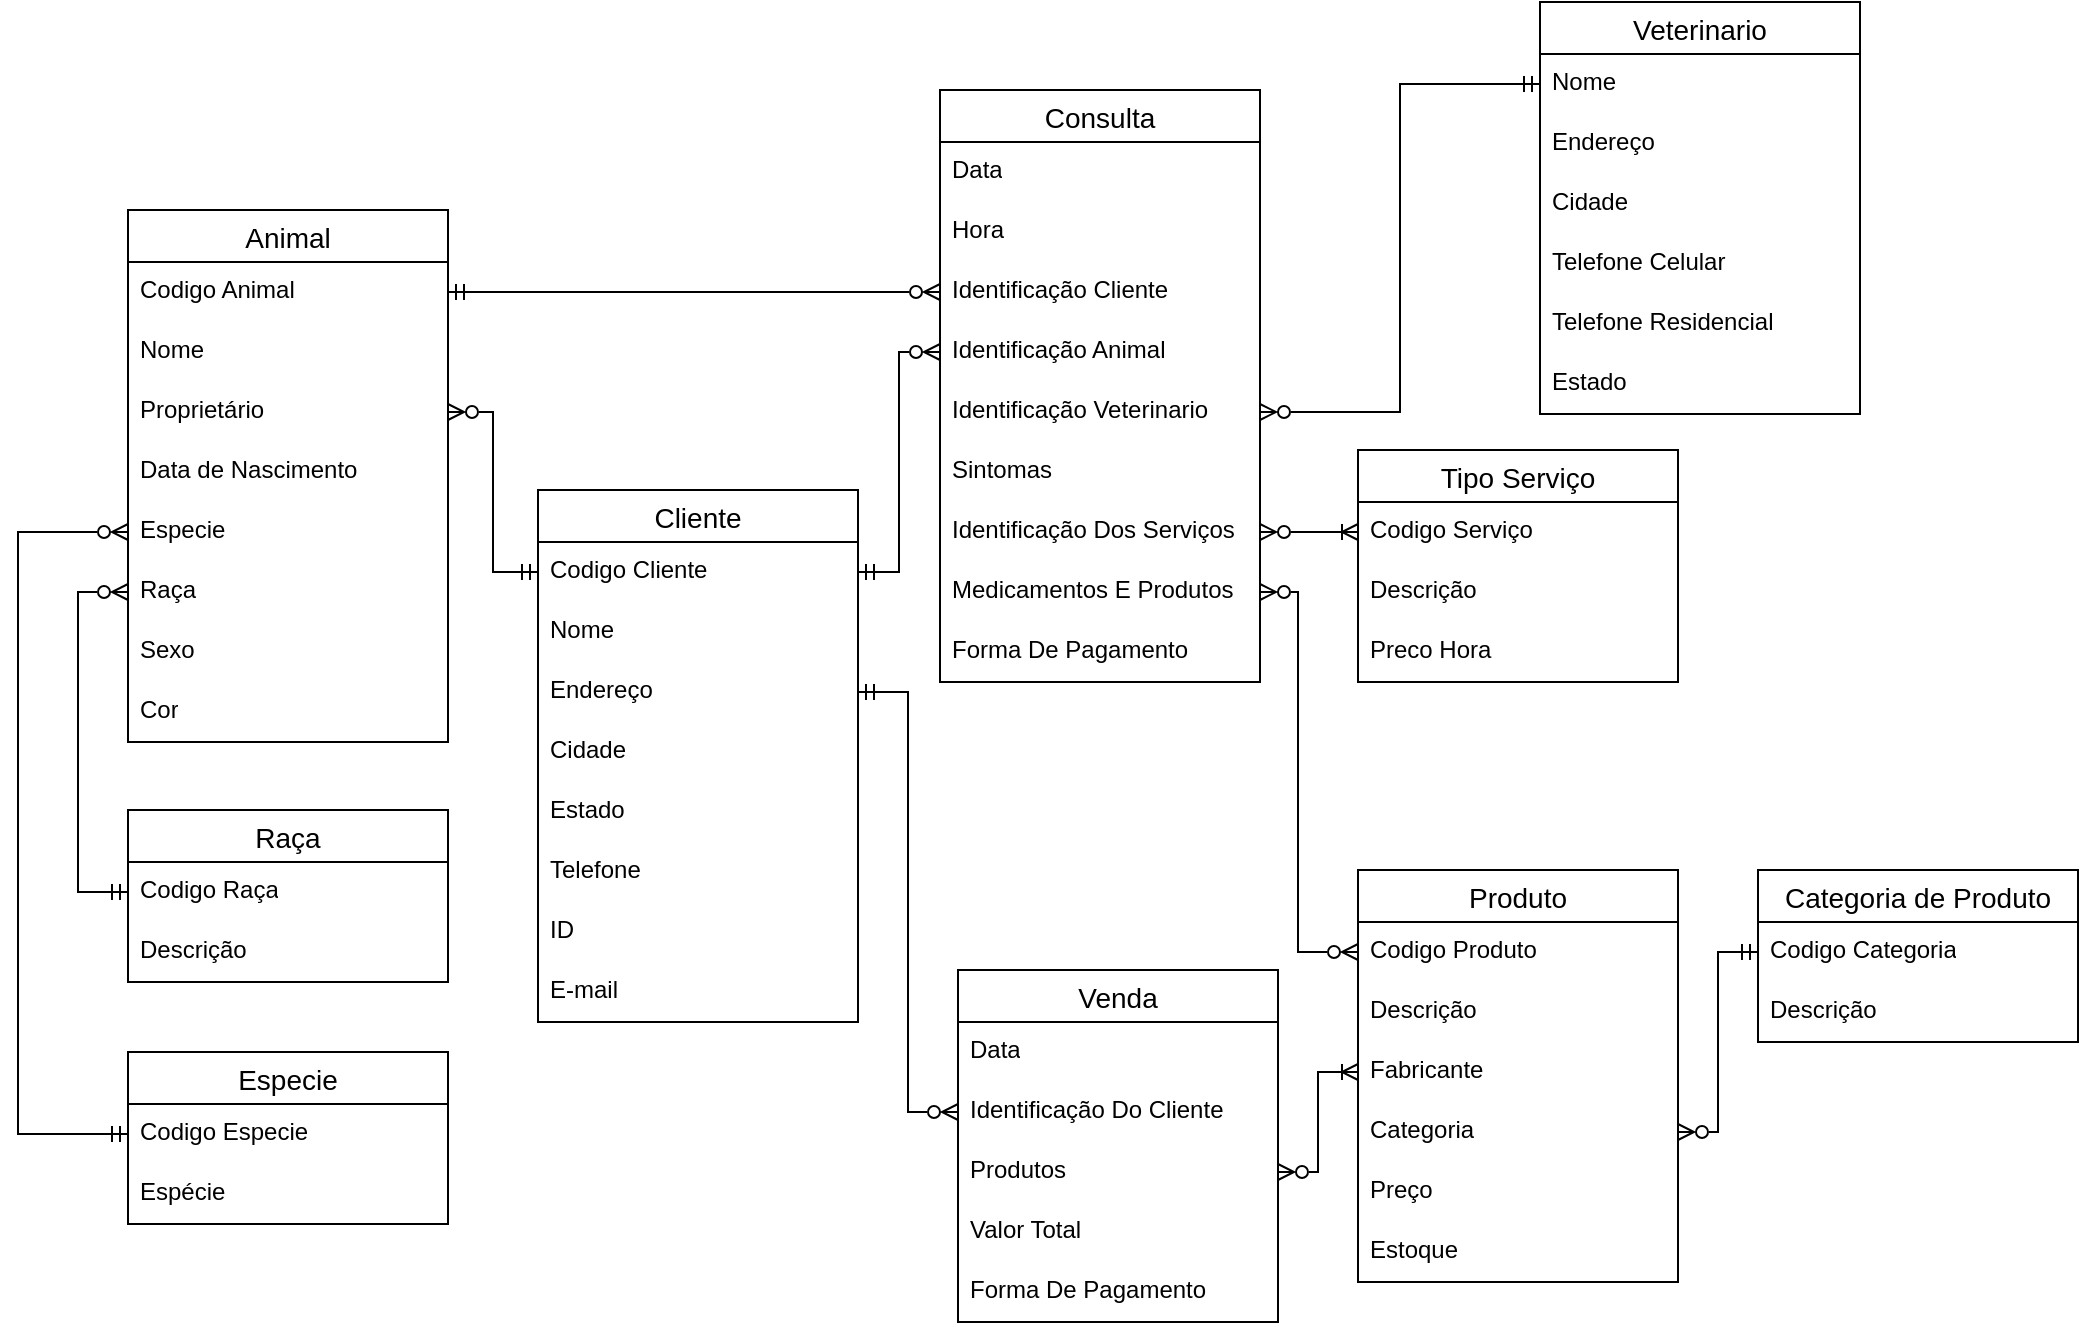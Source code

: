 <mxfile version="22.0.0" type="github">
  <diagram name="Página-1" id="ZrA-hHJ0svuS0dq6kswA">
    <mxGraphModel dx="2185" dy="1210" grid="1" gridSize="10" guides="1" tooltips="1" connect="1" arrows="1" fold="1" page="1" pageScale="1" pageWidth="1169" pageHeight="827" math="0" shadow="0">
      <root>
        <mxCell id="0" />
        <mxCell id="1" parent="0" />
        <mxCell id="JYmGr7B9ojMFk2uYtKPB-12" value="Animal" style="swimlane;fontStyle=0;childLayout=stackLayout;horizontal=1;startSize=26;horizontalStack=0;resizeParent=1;resizeParentMax=0;resizeLast=0;collapsible=1;marginBottom=0;align=center;fontSize=14;" vertex="1" parent="1">
          <mxGeometry x="124" y="164" width="160" height="266" as="geometry" />
        </mxCell>
        <mxCell id="JYmGr7B9ojMFk2uYtKPB-13" value="Codigo Animal" style="text;strokeColor=none;fillColor=none;spacingLeft=4;spacingRight=4;overflow=hidden;rotatable=0;points=[[0,0.5],[1,0.5]];portConstraint=eastwest;fontSize=12;whiteSpace=wrap;html=1;" vertex="1" parent="JYmGr7B9ojMFk2uYtKPB-12">
          <mxGeometry y="26" width="160" height="30" as="geometry" />
        </mxCell>
        <mxCell id="JYmGr7B9ojMFk2uYtKPB-14" value="Nome" style="text;strokeColor=none;fillColor=none;spacingLeft=4;spacingRight=4;overflow=hidden;rotatable=0;points=[[0,0.5],[1,0.5]];portConstraint=eastwest;fontSize=12;whiteSpace=wrap;html=1;" vertex="1" parent="JYmGr7B9ojMFk2uYtKPB-12">
          <mxGeometry y="56" width="160" height="30" as="geometry" />
        </mxCell>
        <mxCell id="JYmGr7B9ojMFk2uYtKPB-15" value="Proprietário" style="text;strokeColor=none;fillColor=none;spacingLeft=4;spacingRight=4;overflow=hidden;rotatable=0;points=[[0,0.5],[1,0.5]];portConstraint=eastwest;fontSize=12;whiteSpace=wrap;html=1;" vertex="1" parent="JYmGr7B9ojMFk2uYtKPB-12">
          <mxGeometry y="86" width="160" height="30" as="geometry" />
        </mxCell>
        <mxCell id="JYmGr7B9ojMFk2uYtKPB-16" value="Data de Nascimento" style="text;strokeColor=none;fillColor=none;spacingLeft=4;spacingRight=4;overflow=hidden;rotatable=0;points=[[0,0.5],[1,0.5]];portConstraint=eastwest;fontSize=12;whiteSpace=wrap;html=1;" vertex="1" parent="JYmGr7B9ojMFk2uYtKPB-12">
          <mxGeometry y="116" width="160" height="30" as="geometry" />
        </mxCell>
        <mxCell id="JYmGr7B9ojMFk2uYtKPB-17" value="Especie" style="text;strokeColor=none;fillColor=none;spacingLeft=4;spacingRight=4;overflow=hidden;rotatable=0;points=[[0,0.5],[1,0.5]];portConstraint=eastwest;fontSize=12;whiteSpace=wrap;html=1;" vertex="1" parent="JYmGr7B9ojMFk2uYtKPB-12">
          <mxGeometry y="146" width="160" height="30" as="geometry" />
        </mxCell>
        <mxCell id="JYmGr7B9ojMFk2uYtKPB-18" value="Raça" style="text;strokeColor=none;fillColor=none;spacingLeft=4;spacingRight=4;overflow=hidden;rotatable=0;points=[[0,0.5],[1,0.5]];portConstraint=eastwest;fontSize=12;whiteSpace=wrap;html=1;" vertex="1" parent="JYmGr7B9ojMFk2uYtKPB-12">
          <mxGeometry y="176" width="160" height="30" as="geometry" />
        </mxCell>
        <mxCell id="JYmGr7B9ojMFk2uYtKPB-19" value="Sexo" style="text;strokeColor=none;fillColor=none;spacingLeft=4;spacingRight=4;overflow=hidden;rotatable=0;points=[[0,0.5],[1,0.5]];portConstraint=eastwest;fontSize=12;whiteSpace=wrap;html=1;" vertex="1" parent="JYmGr7B9ojMFk2uYtKPB-12">
          <mxGeometry y="206" width="160" height="30" as="geometry" />
        </mxCell>
        <mxCell id="JYmGr7B9ojMFk2uYtKPB-20" value="Cor" style="text;strokeColor=none;fillColor=none;spacingLeft=4;spacingRight=4;overflow=hidden;rotatable=0;points=[[0,0.5],[1,0.5]];portConstraint=eastwest;fontSize=12;whiteSpace=wrap;html=1;" vertex="1" parent="JYmGr7B9ojMFk2uYtKPB-12">
          <mxGeometry y="236" width="160" height="30" as="geometry" />
        </mxCell>
        <mxCell id="JYmGr7B9ojMFk2uYtKPB-21" value="Cliente" style="swimlane;fontStyle=0;childLayout=stackLayout;horizontal=1;startSize=26;horizontalStack=0;resizeParent=1;resizeParentMax=0;resizeLast=0;collapsible=1;marginBottom=0;align=center;fontSize=14;" vertex="1" parent="1">
          <mxGeometry x="329" y="304" width="160" height="266" as="geometry" />
        </mxCell>
        <mxCell id="JYmGr7B9ojMFk2uYtKPB-22" value="Codigo Cliente" style="text;strokeColor=none;fillColor=none;spacingLeft=4;spacingRight=4;overflow=hidden;rotatable=0;points=[[0,0.5],[1,0.5]];portConstraint=eastwest;fontSize=12;whiteSpace=wrap;html=1;" vertex="1" parent="JYmGr7B9ojMFk2uYtKPB-21">
          <mxGeometry y="26" width="160" height="30" as="geometry" />
        </mxCell>
        <mxCell id="JYmGr7B9ojMFk2uYtKPB-23" value="Nome" style="text;strokeColor=none;fillColor=none;spacingLeft=4;spacingRight=4;overflow=hidden;rotatable=0;points=[[0,0.5],[1,0.5]];portConstraint=eastwest;fontSize=12;whiteSpace=wrap;html=1;" vertex="1" parent="JYmGr7B9ojMFk2uYtKPB-21">
          <mxGeometry y="56" width="160" height="30" as="geometry" />
        </mxCell>
        <mxCell id="JYmGr7B9ojMFk2uYtKPB-24" value="Endereço" style="text;strokeColor=none;fillColor=none;spacingLeft=4;spacingRight=4;overflow=hidden;rotatable=0;points=[[0,0.5],[1,0.5]];portConstraint=eastwest;fontSize=12;whiteSpace=wrap;html=1;" vertex="1" parent="JYmGr7B9ojMFk2uYtKPB-21">
          <mxGeometry y="86" width="160" height="30" as="geometry" />
        </mxCell>
        <mxCell id="JYmGr7B9ojMFk2uYtKPB-25" value="Cidade" style="text;strokeColor=none;fillColor=none;spacingLeft=4;spacingRight=4;overflow=hidden;rotatable=0;points=[[0,0.5],[1,0.5]];portConstraint=eastwest;fontSize=12;whiteSpace=wrap;html=1;" vertex="1" parent="JYmGr7B9ojMFk2uYtKPB-21">
          <mxGeometry y="116" width="160" height="30" as="geometry" />
        </mxCell>
        <mxCell id="JYmGr7B9ojMFk2uYtKPB-26" value="Estado" style="text;strokeColor=none;fillColor=none;spacingLeft=4;spacingRight=4;overflow=hidden;rotatable=0;points=[[0,0.5],[1,0.5]];portConstraint=eastwest;fontSize=12;whiteSpace=wrap;html=1;" vertex="1" parent="JYmGr7B9ojMFk2uYtKPB-21">
          <mxGeometry y="146" width="160" height="30" as="geometry" />
        </mxCell>
        <mxCell id="JYmGr7B9ojMFk2uYtKPB-27" value="Telefone" style="text;strokeColor=none;fillColor=none;spacingLeft=4;spacingRight=4;overflow=hidden;rotatable=0;points=[[0,0.5],[1,0.5]];portConstraint=eastwest;fontSize=12;whiteSpace=wrap;html=1;" vertex="1" parent="JYmGr7B9ojMFk2uYtKPB-21">
          <mxGeometry y="176" width="160" height="30" as="geometry" />
        </mxCell>
        <mxCell id="JYmGr7B9ojMFk2uYtKPB-28" value="ID" style="text;strokeColor=none;fillColor=none;spacingLeft=4;spacingRight=4;overflow=hidden;rotatable=0;points=[[0,0.5],[1,0.5]];portConstraint=eastwest;fontSize=12;whiteSpace=wrap;html=1;" vertex="1" parent="JYmGr7B9ojMFk2uYtKPB-21">
          <mxGeometry y="206" width="160" height="30" as="geometry" />
        </mxCell>
        <mxCell id="JYmGr7B9ojMFk2uYtKPB-29" value="E-mail" style="text;strokeColor=none;fillColor=none;spacingLeft=4;spacingRight=4;overflow=hidden;rotatable=0;points=[[0,0.5],[1,0.5]];portConstraint=eastwest;fontSize=12;whiteSpace=wrap;html=1;" vertex="1" parent="JYmGr7B9ojMFk2uYtKPB-21">
          <mxGeometry y="236" width="160" height="30" as="geometry" />
        </mxCell>
        <mxCell id="JYmGr7B9ojMFk2uYtKPB-30" style="edgeStyle=orthogonalEdgeStyle;rounded=0;orthogonalLoop=1;jettySize=auto;html=1;exitX=1;exitY=0.5;exitDx=0;exitDy=0;entryX=0;entryY=0.5;entryDx=0;entryDy=0;endArrow=ERmandOne;endFill=0;startArrow=ERzeroToMany;startFill=0;" edge="1" parent="1" source="JYmGr7B9ojMFk2uYtKPB-15" target="JYmGr7B9ojMFk2uYtKPB-22">
          <mxGeometry relative="1" as="geometry" />
        </mxCell>
        <mxCell id="JYmGr7B9ojMFk2uYtKPB-31" value="Especie" style="swimlane;fontStyle=0;childLayout=stackLayout;horizontal=1;startSize=26;horizontalStack=0;resizeParent=1;resizeParentMax=0;resizeLast=0;collapsible=1;marginBottom=0;align=center;fontSize=14;" vertex="1" parent="1">
          <mxGeometry x="124" y="585" width="160" height="86" as="geometry" />
        </mxCell>
        <mxCell id="JYmGr7B9ojMFk2uYtKPB-32" value="Codigo Especie" style="text;strokeColor=none;fillColor=none;spacingLeft=4;spacingRight=4;overflow=hidden;rotatable=0;points=[[0,0.5],[1,0.5]];portConstraint=eastwest;fontSize=12;whiteSpace=wrap;html=1;" vertex="1" parent="JYmGr7B9ojMFk2uYtKPB-31">
          <mxGeometry y="26" width="160" height="30" as="geometry" />
        </mxCell>
        <mxCell id="JYmGr7B9ojMFk2uYtKPB-33" value="Espécie" style="text;strokeColor=none;fillColor=none;spacingLeft=4;spacingRight=4;overflow=hidden;rotatable=0;points=[[0,0.5],[1,0.5]];portConstraint=eastwest;fontSize=12;whiteSpace=wrap;html=1;" vertex="1" parent="JYmGr7B9ojMFk2uYtKPB-31">
          <mxGeometry y="56" width="160" height="30" as="geometry" />
        </mxCell>
        <mxCell id="JYmGr7B9ojMFk2uYtKPB-34" value="Raça" style="swimlane;fontStyle=0;childLayout=stackLayout;horizontal=1;startSize=26;horizontalStack=0;resizeParent=1;resizeParentMax=0;resizeLast=0;collapsible=1;marginBottom=0;align=center;fontSize=14;" vertex="1" parent="1">
          <mxGeometry x="124" y="464" width="160" height="86" as="geometry" />
        </mxCell>
        <mxCell id="JYmGr7B9ojMFk2uYtKPB-35" value="Codigo Raça" style="text;strokeColor=none;fillColor=none;spacingLeft=4;spacingRight=4;overflow=hidden;rotatable=0;points=[[0,0.5],[1,0.5]];portConstraint=eastwest;fontSize=12;whiteSpace=wrap;html=1;" vertex="1" parent="JYmGr7B9ojMFk2uYtKPB-34">
          <mxGeometry y="26" width="160" height="30" as="geometry" />
        </mxCell>
        <mxCell id="JYmGr7B9ojMFk2uYtKPB-36" value="Descrição" style="text;strokeColor=none;fillColor=none;spacingLeft=4;spacingRight=4;overflow=hidden;rotatable=0;points=[[0,0.5],[1,0.5]];portConstraint=eastwest;fontSize=12;whiteSpace=wrap;html=1;" vertex="1" parent="JYmGr7B9ojMFk2uYtKPB-34">
          <mxGeometry y="56" width="160" height="30" as="geometry" />
        </mxCell>
        <mxCell id="JYmGr7B9ojMFk2uYtKPB-37" style="edgeStyle=orthogonalEdgeStyle;rounded=0;orthogonalLoop=1;jettySize=auto;html=1;exitX=0;exitY=0.5;exitDx=0;exitDy=0;entryX=0;entryY=0.5;entryDx=0;entryDy=0;endArrow=ERmandOne;endFill=0;startArrow=ERzeroToMany;startFill=0;" edge="1" parent="1" source="JYmGr7B9ojMFk2uYtKPB-17" target="JYmGr7B9ojMFk2uYtKPB-32">
          <mxGeometry relative="1" as="geometry">
            <Array as="points">
              <mxPoint x="69" y="325" />
              <mxPoint x="69" y="626" />
            </Array>
          </mxGeometry>
        </mxCell>
        <mxCell id="JYmGr7B9ojMFk2uYtKPB-38" style="edgeStyle=orthogonalEdgeStyle;rounded=0;orthogonalLoop=1;jettySize=auto;html=1;exitX=0;exitY=0.5;exitDx=0;exitDy=0;entryX=0;entryY=0.5;entryDx=0;entryDy=0;endArrow=ERmandOne;endFill=0;startArrow=ERzeroToMany;startFill=0;" edge="1" parent="1" source="JYmGr7B9ojMFk2uYtKPB-18" target="JYmGr7B9ojMFk2uYtKPB-35">
          <mxGeometry relative="1" as="geometry">
            <Array as="points">
              <mxPoint x="99" y="355" />
              <mxPoint x="99" y="505" />
            </Array>
          </mxGeometry>
        </mxCell>
        <mxCell id="JYmGr7B9ojMFk2uYtKPB-52" value="Venda" style="swimlane;fontStyle=0;childLayout=stackLayout;horizontal=1;startSize=26;horizontalStack=0;resizeParent=1;resizeParentMax=0;resizeLast=0;collapsible=1;marginBottom=0;align=center;fontSize=14;" vertex="1" parent="1">
          <mxGeometry x="539" y="544" width="160" height="176" as="geometry" />
        </mxCell>
        <mxCell id="JYmGr7B9ojMFk2uYtKPB-53" value="Data" style="text;strokeColor=none;fillColor=none;spacingLeft=4;spacingRight=4;overflow=hidden;rotatable=0;points=[[0,0.5],[1,0.5]];portConstraint=eastwest;fontSize=12;whiteSpace=wrap;html=1;" vertex="1" parent="JYmGr7B9ojMFk2uYtKPB-52">
          <mxGeometry y="26" width="160" height="30" as="geometry" />
        </mxCell>
        <mxCell id="JYmGr7B9ojMFk2uYtKPB-54" value="&lt;div&gt;Identificação Do Cliente&lt;/div&gt;&lt;div&gt;&lt;br&gt;&lt;/div&gt;" style="text;strokeColor=none;fillColor=none;spacingLeft=4;spacingRight=4;overflow=hidden;rotatable=0;points=[[0,0.5],[1,0.5]];portConstraint=eastwest;fontSize=12;whiteSpace=wrap;html=1;" vertex="1" parent="JYmGr7B9ojMFk2uYtKPB-52">
          <mxGeometry y="56" width="160" height="30" as="geometry" />
        </mxCell>
        <mxCell id="JYmGr7B9ojMFk2uYtKPB-55" value="&lt;div&gt;&lt;div&gt;Produtos&lt;/div&gt;&lt;/div&gt;&lt;div&gt;&lt;br&gt;&lt;/div&gt;" style="text;strokeColor=none;fillColor=none;spacingLeft=4;spacingRight=4;overflow=hidden;rotatable=0;points=[[0,0.5],[1,0.5]];portConstraint=eastwest;fontSize=12;whiteSpace=wrap;html=1;" vertex="1" parent="JYmGr7B9ojMFk2uYtKPB-52">
          <mxGeometry y="86" width="160" height="30" as="geometry" />
        </mxCell>
        <mxCell id="JYmGr7B9ojMFk2uYtKPB-56" value="&lt;div&gt;&lt;div&gt;Valor Total&lt;/div&gt;&lt;/div&gt;&lt;div&gt;&lt;br&gt;&lt;/div&gt;" style="text;strokeColor=none;fillColor=none;spacingLeft=4;spacingRight=4;overflow=hidden;rotatable=0;points=[[0,0.5],[1,0.5]];portConstraint=eastwest;fontSize=12;whiteSpace=wrap;html=1;" vertex="1" parent="JYmGr7B9ojMFk2uYtKPB-52">
          <mxGeometry y="116" width="160" height="30" as="geometry" />
        </mxCell>
        <mxCell id="JYmGr7B9ojMFk2uYtKPB-57" value="&lt;div&gt;&lt;div&gt;Forma De Pagamento&lt;/div&gt;&lt;/div&gt;&lt;div&gt;&lt;br&gt;&lt;/div&gt;" style="text;strokeColor=none;fillColor=none;spacingLeft=4;spacingRight=4;overflow=hidden;rotatable=0;points=[[0,0.5],[1,0.5]];portConstraint=eastwest;fontSize=12;whiteSpace=wrap;html=1;" vertex="1" parent="JYmGr7B9ojMFk2uYtKPB-52">
          <mxGeometry y="146" width="160" height="30" as="geometry" />
        </mxCell>
        <mxCell id="JYmGr7B9ojMFk2uYtKPB-58" style="edgeStyle=orthogonalEdgeStyle;rounded=0;orthogonalLoop=1;jettySize=auto;html=1;exitX=0;exitY=0.5;exitDx=0;exitDy=0;entryX=1;entryY=0.5;entryDx=0;entryDy=0;endArrow=ERmandOne;endFill=0;startArrow=ERzeroToMany;startFill=0;" edge="1" parent="1" source="JYmGr7B9ojMFk2uYtKPB-54" target="JYmGr7B9ojMFk2uYtKPB-24">
          <mxGeometry relative="1" as="geometry" />
        </mxCell>
        <mxCell id="JYmGr7B9ojMFk2uYtKPB-59" value="Consulta" style="swimlane;fontStyle=0;childLayout=stackLayout;horizontal=1;startSize=26;horizontalStack=0;resizeParent=1;resizeParentMax=0;resizeLast=0;collapsible=1;marginBottom=0;align=center;fontSize=14;" vertex="1" parent="1">
          <mxGeometry x="530" y="104" width="160" height="296" as="geometry" />
        </mxCell>
        <mxCell id="JYmGr7B9ojMFk2uYtKPB-60" value="Data" style="text;strokeColor=none;fillColor=none;spacingLeft=4;spacingRight=4;overflow=hidden;rotatable=0;points=[[0,0.5],[1,0.5]];portConstraint=eastwest;fontSize=12;whiteSpace=wrap;html=1;" vertex="1" parent="JYmGr7B9ojMFk2uYtKPB-59">
          <mxGeometry y="26" width="160" height="30" as="geometry" />
        </mxCell>
        <mxCell id="JYmGr7B9ojMFk2uYtKPB-61" value="Hora" style="text;strokeColor=none;fillColor=none;spacingLeft=4;spacingRight=4;overflow=hidden;rotatable=0;points=[[0,0.5],[1,0.5]];portConstraint=eastwest;fontSize=12;whiteSpace=wrap;html=1;" vertex="1" parent="JYmGr7B9ojMFk2uYtKPB-59">
          <mxGeometry y="56" width="160" height="30" as="geometry" />
        </mxCell>
        <mxCell id="JYmGr7B9ojMFk2uYtKPB-62" value="&lt;div&gt;Identificação Cliente&lt;/div&gt;&lt;div&gt;&lt;br&gt;&lt;/div&gt;" style="text;strokeColor=none;fillColor=none;spacingLeft=4;spacingRight=4;overflow=hidden;rotatable=0;points=[[0,0.5],[1,0.5]];portConstraint=eastwest;fontSize=12;whiteSpace=wrap;html=1;" vertex="1" parent="JYmGr7B9ojMFk2uYtKPB-59">
          <mxGeometry y="86" width="160" height="30" as="geometry" />
        </mxCell>
        <mxCell id="JYmGr7B9ojMFk2uYtKPB-63" value="&lt;div&gt;Identificação Animal&lt;/div&gt;&lt;div&gt;&lt;br&gt;&lt;/div&gt;" style="text;strokeColor=none;fillColor=none;spacingLeft=4;spacingRight=4;overflow=hidden;rotatable=0;points=[[0,0.5],[1,0.5]];portConstraint=eastwest;fontSize=12;whiteSpace=wrap;html=1;" vertex="1" parent="JYmGr7B9ojMFk2uYtKPB-59">
          <mxGeometry y="116" width="160" height="30" as="geometry" />
        </mxCell>
        <mxCell id="JYmGr7B9ojMFk2uYtKPB-64" value="&lt;div&gt;Identificação Veterinario&lt;/div&gt;&lt;div&gt;&lt;br&gt;&lt;/div&gt;" style="text;strokeColor=none;fillColor=none;spacingLeft=4;spacingRight=4;overflow=hidden;rotatable=0;points=[[0,0.5],[1,0.5]];portConstraint=eastwest;fontSize=12;whiteSpace=wrap;html=1;" vertex="1" parent="JYmGr7B9ojMFk2uYtKPB-59">
          <mxGeometry y="146" width="160" height="30" as="geometry" />
        </mxCell>
        <mxCell id="JYmGr7B9ojMFk2uYtKPB-65" value="&lt;div&gt;Sintomas&lt;/div&gt;&lt;div&gt;&lt;br&gt;&lt;/div&gt;" style="text;strokeColor=none;fillColor=none;spacingLeft=4;spacingRight=4;overflow=hidden;rotatable=0;points=[[0,0.5],[1,0.5]];portConstraint=eastwest;fontSize=12;whiteSpace=wrap;html=1;" vertex="1" parent="JYmGr7B9ojMFk2uYtKPB-59">
          <mxGeometry y="176" width="160" height="30" as="geometry" />
        </mxCell>
        <mxCell id="JYmGr7B9ojMFk2uYtKPB-66" value="&lt;div&gt;&lt;div&gt;Identificação Dos Serviços&lt;/div&gt;&lt;/div&gt;&lt;div&gt;&lt;br&gt;&lt;/div&gt;" style="text;strokeColor=none;fillColor=none;spacingLeft=4;spacingRight=4;overflow=hidden;rotatable=0;points=[[0,0.5],[1,0.5]];portConstraint=eastwest;fontSize=12;whiteSpace=wrap;html=1;" vertex="1" parent="JYmGr7B9ojMFk2uYtKPB-59">
          <mxGeometry y="206" width="160" height="30" as="geometry" />
        </mxCell>
        <mxCell id="JYmGr7B9ojMFk2uYtKPB-104" value="&lt;div&gt;&lt;div&gt;&lt;div&gt;Medicamentos E Produtos&lt;/div&gt;&lt;/div&gt;&lt;/div&gt;&lt;div&gt;&lt;br&gt;&lt;/div&gt;" style="text;strokeColor=none;fillColor=none;spacingLeft=4;spacingRight=4;overflow=hidden;rotatable=0;points=[[0,0.5],[1,0.5]];portConstraint=eastwest;fontSize=12;whiteSpace=wrap;html=1;" vertex="1" parent="JYmGr7B9ojMFk2uYtKPB-59">
          <mxGeometry y="236" width="160" height="30" as="geometry" />
        </mxCell>
        <mxCell id="JYmGr7B9ojMFk2uYtKPB-67" value="&lt;div&gt;&lt;div&gt;&lt;div&gt;Forma De Pagamento&lt;/div&gt;&lt;/div&gt;&lt;/div&gt;&lt;div&gt;&lt;br&gt;&lt;/div&gt;" style="text;strokeColor=none;fillColor=none;spacingLeft=4;spacingRight=4;overflow=hidden;rotatable=0;points=[[0,0.5],[1,0.5]];portConstraint=eastwest;fontSize=12;whiteSpace=wrap;html=1;" vertex="1" parent="JYmGr7B9ojMFk2uYtKPB-59">
          <mxGeometry y="266" width="160" height="30" as="geometry" />
        </mxCell>
        <mxCell id="JYmGr7B9ojMFk2uYtKPB-68" style="edgeStyle=orthogonalEdgeStyle;rounded=0;orthogonalLoop=1;jettySize=auto;html=1;exitX=0;exitY=0.5;exitDx=0;exitDy=0;entryX=1;entryY=0.5;entryDx=0;entryDy=0;endArrow=ERmandOne;endFill=0;startArrow=ERzeroToMany;startFill=0;" edge="1" parent="1" source="JYmGr7B9ojMFk2uYtKPB-63" target="JYmGr7B9ojMFk2uYtKPB-22">
          <mxGeometry relative="1" as="geometry" />
        </mxCell>
        <mxCell id="JYmGr7B9ojMFk2uYtKPB-106" value="Produto" style="swimlane;fontStyle=0;childLayout=stackLayout;horizontal=1;startSize=26;horizontalStack=0;resizeParent=1;resizeParentMax=0;resizeLast=0;collapsible=1;marginBottom=0;align=center;fontSize=14;" vertex="1" parent="1">
          <mxGeometry x="739" y="494" width="160" height="206" as="geometry" />
        </mxCell>
        <mxCell id="JYmGr7B9ojMFk2uYtKPB-107" value="Codigo Produto" style="text;strokeColor=none;fillColor=none;spacingLeft=4;spacingRight=4;overflow=hidden;rotatable=0;points=[[0,0.5],[1,0.5]];portConstraint=eastwest;fontSize=12;whiteSpace=wrap;html=1;" vertex="1" parent="JYmGr7B9ojMFk2uYtKPB-106">
          <mxGeometry y="26" width="160" height="30" as="geometry" />
        </mxCell>
        <mxCell id="JYmGr7B9ojMFk2uYtKPB-108" value="Descrição" style="text;strokeColor=none;fillColor=none;spacingLeft=4;spacingRight=4;overflow=hidden;rotatable=0;points=[[0,0.5],[1,0.5]];portConstraint=eastwest;fontSize=12;whiteSpace=wrap;html=1;" vertex="1" parent="JYmGr7B9ojMFk2uYtKPB-106">
          <mxGeometry y="56" width="160" height="30" as="geometry" />
        </mxCell>
        <mxCell id="JYmGr7B9ojMFk2uYtKPB-109" value="Fabricante" style="text;strokeColor=none;fillColor=none;spacingLeft=4;spacingRight=4;overflow=hidden;rotatable=0;points=[[0,0.5],[1,0.5]];portConstraint=eastwest;fontSize=12;whiteSpace=wrap;html=1;" vertex="1" parent="JYmGr7B9ojMFk2uYtKPB-106">
          <mxGeometry y="86" width="160" height="30" as="geometry" />
        </mxCell>
        <mxCell id="JYmGr7B9ojMFk2uYtKPB-110" value="Categoria" style="text;strokeColor=none;fillColor=none;spacingLeft=4;spacingRight=4;overflow=hidden;rotatable=0;points=[[0,0.5],[1,0.5]];portConstraint=eastwest;fontSize=12;whiteSpace=wrap;html=1;" vertex="1" parent="JYmGr7B9ojMFk2uYtKPB-106">
          <mxGeometry y="116" width="160" height="30" as="geometry" />
        </mxCell>
        <mxCell id="JYmGr7B9ojMFk2uYtKPB-111" value="Preço" style="text;strokeColor=none;fillColor=none;spacingLeft=4;spacingRight=4;overflow=hidden;rotatable=0;points=[[0,0.5],[1,0.5]];portConstraint=eastwest;fontSize=12;whiteSpace=wrap;html=1;" vertex="1" parent="JYmGr7B9ojMFk2uYtKPB-106">
          <mxGeometry y="146" width="160" height="30" as="geometry" />
        </mxCell>
        <mxCell id="JYmGr7B9ojMFk2uYtKPB-112" value="Estoque" style="text;strokeColor=none;fillColor=none;spacingLeft=4;spacingRight=4;overflow=hidden;rotatable=0;points=[[0,0.5],[1,0.5]];portConstraint=eastwest;fontSize=12;whiteSpace=wrap;html=1;" vertex="1" parent="JYmGr7B9ojMFk2uYtKPB-106">
          <mxGeometry y="176" width="160" height="30" as="geometry" />
        </mxCell>
        <mxCell id="JYmGr7B9ojMFk2uYtKPB-113" value="Categoria de Produto" style="swimlane;fontStyle=0;childLayout=stackLayout;horizontal=1;startSize=26;horizontalStack=0;resizeParent=1;resizeParentMax=0;resizeLast=0;collapsible=1;marginBottom=0;align=center;fontSize=14;" vertex="1" parent="1">
          <mxGeometry x="939" y="494" width="160" height="86" as="geometry" />
        </mxCell>
        <mxCell id="JYmGr7B9ojMFk2uYtKPB-114" value="Codigo Categoria" style="text;strokeColor=none;fillColor=none;spacingLeft=4;spacingRight=4;overflow=hidden;rotatable=0;points=[[0,0.5],[1,0.5]];portConstraint=eastwest;fontSize=12;whiteSpace=wrap;html=1;" vertex="1" parent="JYmGr7B9ojMFk2uYtKPB-113">
          <mxGeometry y="26" width="160" height="30" as="geometry" />
        </mxCell>
        <mxCell id="JYmGr7B9ojMFk2uYtKPB-115" value="Descrição" style="text;strokeColor=none;fillColor=none;spacingLeft=4;spacingRight=4;overflow=hidden;rotatable=0;points=[[0,0.5],[1,0.5]];portConstraint=eastwest;fontSize=12;whiteSpace=wrap;html=1;" vertex="1" parent="JYmGr7B9ojMFk2uYtKPB-113">
          <mxGeometry y="56" width="160" height="30" as="geometry" />
        </mxCell>
        <mxCell id="JYmGr7B9ojMFk2uYtKPB-116" style="edgeStyle=orthogonalEdgeStyle;rounded=0;orthogonalLoop=1;jettySize=auto;html=1;exitX=1;exitY=0.5;exitDx=0;exitDy=0;entryX=0;entryY=0.5;entryDx=0;entryDy=0;endArrow=ERmandOne;endFill=0;startArrow=ERzeroToMany;startFill=0;" edge="1" parent="1" source="JYmGr7B9ojMFk2uYtKPB-110" target="JYmGr7B9ojMFk2uYtKPB-114">
          <mxGeometry relative="1" as="geometry" />
        </mxCell>
        <mxCell id="JYmGr7B9ojMFk2uYtKPB-117" style="edgeStyle=orthogonalEdgeStyle;rounded=0;orthogonalLoop=1;jettySize=auto;html=1;exitX=1;exitY=0.5;exitDx=0;exitDy=0;entryX=0;entryY=0.5;entryDx=0;entryDy=0;endArrow=ERzeroToMany;endFill=0;startArrow=ERzeroToMany;startFill=0;" edge="1" parent="1" source="JYmGr7B9ojMFk2uYtKPB-104" target="JYmGr7B9ojMFk2uYtKPB-107">
          <mxGeometry relative="1" as="geometry">
            <Array as="points">
              <mxPoint x="709" y="355" />
              <mxPoint x="709" y="535" />
            </Array>
          </mxGeometry>
        </mxCell>
        <mxCell id="JYmGr7B9ojMFk2uYtKPB-118" value="Tipo Serviço" style="swimlane;fontStyle=0;childLayout=stackLayout;horizontal=1;startSize=26;horizontalStack=0;resizeParent=1;resizeParentMax=0;resizeLast=0;collapsible=1;marginBottom=0;align=center;fontSize=14;" vertex="1" parent="1">
          <mxGeometry x="739" y="284" width="160" height="116" as="geometry" />
        </mxCell>
        <mxCell id="JYmGr7B9ojMFk2uYtKPB-119" value="Codigo Serviço&lt;br&gt;" style="text;strokeColor=none;fillColor=none;spacingLeft=4;spacingRight=4;overflow=hidden;rotatable=0;points=[[0,0.5],[1,0.5]];portConstraint=eastwest;fontSize=12;whiteSpace=wrap;html=1;" vertex="1" parent="JYmGr7B9ojMFk2uYtKPB-118">
          <mxGeometry y="26" width="160" height="30" as="geometry" />
        </mxCell>
        <mxCell id="JYmGr7B9ojMFk2uYtKPB-120" value="Descrição" style="text;strokeColor=none;fillColor=none;spacingLeft=4;spacingRight=4;overflow=hidden;rotatable=0;points=[[0,0.5],[1,0.5]];portConstraint=eastwest;fontSize=12;whiteSpace=wrap;html=1;" vertex="1" parent="JYmGr7B9ojMFk2uYtKPB-118">
          <mxGeometry y="56" width="160" height="30" as="geometry" />
        </mxCell>
        <mxCell id="JYmGr7B9ojMFk2uYtKPB-121" value="Preco Hora" style="text;strokeColor=none;fillColor=none;spacingLeft=4;spacingRight=4;overflow=hidden;rotatable=0;points=[[0,0.5],[1,0.5]];portConstraint=eastwest;fontSize=12;whiteSpace=wrap;html=1;" vertex="1" parent="JYmGr7B9ojMFk2uYtKPB-118">
          <mxGeometry y="86" width="160" height="30" as="geometry" />
        </mxCell>
        <mxCell id="JYmGr7B9ojMFk2uYtKPB-122" style="edgeStyle=orthogonalEdgeStyle;rounded=0;orthogonalLoop=1;jettySize=auto;html=1;exitX=1;exitY=0.5;exitDx=0;exitDy=0;entryX=0;entryY=0.5;entryDx=0;entryDy=0;endArrow=ERoneToMany;endFill=0;startArrow=ERzeroToMany;startFill=0;" edge="1" parent="1" source="JYmGr7B9ojMFk2uYtKPB-66" target="JYmGr7B9ojMFk2uYtKPB-119">
          <mxGeometry relative="1" as="geometry">
            <Array as="points">
              <mxPoint x="729" y="325" />
              <mxPoint x="729" y="325" />
            </Array>
          </mxGeometry>
        </mxCell>
        <mxCell id="JYmGr7B9ojMFk2uYtKPB-123" value="Veterinario" style="swimlane;fontStyle=0;childLayout=stackLayout;horizontal=1;startSize=26;horizontalStack=0;resizeParent=1;resizeParentMax=0;resizeLast=0;collapsible=1;marginBottom=0;align=center;fontSize=14;" vertex="1" parent="1">
          <mxGeometry x="830" y="60" width="160" height="206" as="geometry" />
        </mxCell>
        <mxCell id="JYmGr7B9ojMFk2uYtKPB-124" value="Nome" style="text;strokeColor=none;fillColor=none;spacingLeft=4;spacingRight=4;overflow=hidden;rotatable=0;points=[[0,0.5],[1,0.5]];portConstraint=eastwest;fontSize=12;whiteSpace=wrap;html=1;" vertex="1" parent="JYmGr7B9ojMFk2uYtKPB-123">
          <mxGeometry y="26" width="160" height="30" as="geometry" />
        </mxCell>
        <mxCell id="JYmGr7B9ojMFk2uYtKPB-125" value="Endereço" style="text;strokeColor=none;fillColor=none;spacingLeft=4;spacingRight=4;overflow=hidden;rotatable=0;points=[[0,0.5],[1,0.5]];portConstraint=eastwest;fontSize=12;whiteSpace=wrap;html=1;" vertex="1" parent="JYmGr7B9ojMFk2uYtKPB-123">
          <mxGeometry y="56" width="160" height="30" as="geometry" />
        </mxCell>
        <mxCell id="JYmGr7B9ojMFk2uYtKPB-126" value="Cidade" style="text;strokeColor=none;fillColor=none;spacingLeft=4;spacingRight=4;overflow=hidden;rotatable=0;points=[[0,0.5],[1,0.5]];portConstraint=eastwest;fontSize=12;whiteSpace=wrap;html=1;" vertex="1" parent="JYmGr7B9ojMFk2uYtKPB-123">
          <mxGeometry y="86" width="160" height="30" as="geometry" />
        </mxCell>
        <mxCell id="JYmGr7B9ojMFk2uYtKPB-130" value="Telefone Celular" style="text;strokeColor=none;fillColor=none;spacingLeft=4;spacingRight=4;overflow=hidden;rotatable=0;points=[[0,0.5],[1,0.5]];portConstraint=eastwest;fontSize=12;whiteSpace=wrap;html=1;" vertex="1" parent="JYmGr7B9ojMFk2uYtKPB-123">
          <mxGeometry y="116" width="160" height="30" as="geometry" />
        </mxCell>
        <mxCell id="JYmGr7B9ojMFk2uYtKPB-128" value="Telefone Residencial" style="text;strokeColor=none;fillColor=none;spacingLeft=4;spacingRight=4;overflow=hidden;rotatable=0;points=[[0,0.5],[1,0.5]];portConstraint=eastwest;fontSize=12;whiteSpace=wrap;html=1;" vertex="1" parent="JYmGr7B9ojMFk2uYtKPB-123">
          <mxGeometry y="146" width="160" height="30" as="geometry" />
        </mxCell>
        <mxCell id="JYmGr7B9ojMFk2uYtKPB-127" value="Estado" style="text;strokeColor=none;fillColor=none;spacingLeft=4;spacingRight=4;overflow=hidden;rotatable=0;points=[[0,0.5],[1,0.5]];portConstraint=eastwest;fontSize=12;whiteSpace=wrap;html=1;" vertex="1" parent="JYmGr7B9ojMFk2uYtKPB-123">
          <mxGeometry y="176" width="160" height="30" as="geometry" />
        </mxCell>
        <mxCell id="JYmGr7B9ojMFk2uYtKPB-131" style="edgeStyle=orthogonalEdgeStyle;rounded=0;orthogonalLoop=1;jettySize=auto;html=1;exitX=1;exitY=0.5;exitDx=0;exitDy=0;entryX=0;entryY=0.5;entryDx=0;entryDy=0;endArrow=ERmandOne;endFill=0;startArrow=ERzeroToMany;startFill=0;" edge="1" parent="1" source="JYmGr7B9ojMFk2uYtKPB-64" target="JYmGr7B9ojMFk2uYtKPB-124">
          <mxGeometry relative="1" as="geometry" />
        </mxCell>
        <mxCell id="JYmGr7B9ojMFk2uYtKPB-133" style="edgeStyle=orthogonalEdgeStyle;rounded=0;orthogonalLoop=1;jettySize=auto;html=1;exitX=1;exitY=0.5;exitDx=0;exitDy=0;entryX=0;entryY=0.5;entryDx=0;entryDy=0;endArrow=ERzeroToMany;endFill=0;startArrow=ERmandOne;startFill=0;" edge="1" parent="1" source="JYmGr7B9ojMFk2uYtKPB-13" target="JYmGr7B9ojMFk2uYtKPB-62">
          <mxGeometry relative="1" as="geometry" />
        </mxCell>
        <mxCell id="JYmGr7B9ojMFk2uYtKPB-135" style="edgeStyle=orthogonalEdgeStyle;rounded=0;orthogonalLoop=1;jettySize=auto;html=1;exitX=1;exitY=0.5;exitDx=0;exitDy=0;entryX=0;entryY=0.5;entryDx=0;entryDy=0;endArrow=ERoneToMany;endFill=0;startArrow=ERzeroToMany;startFill=0;" edge="1" parent="1" source="JYmGr7B9ojMFk2uYtKPB-55" target="JYmGr7B9ojMFk2uYtKPB-109">
          <mxGeometry relative="1" as="geometry" />
        </mxCell>
      </root>
    </mxGraphModel>
  </diagram>
</mxfile>
